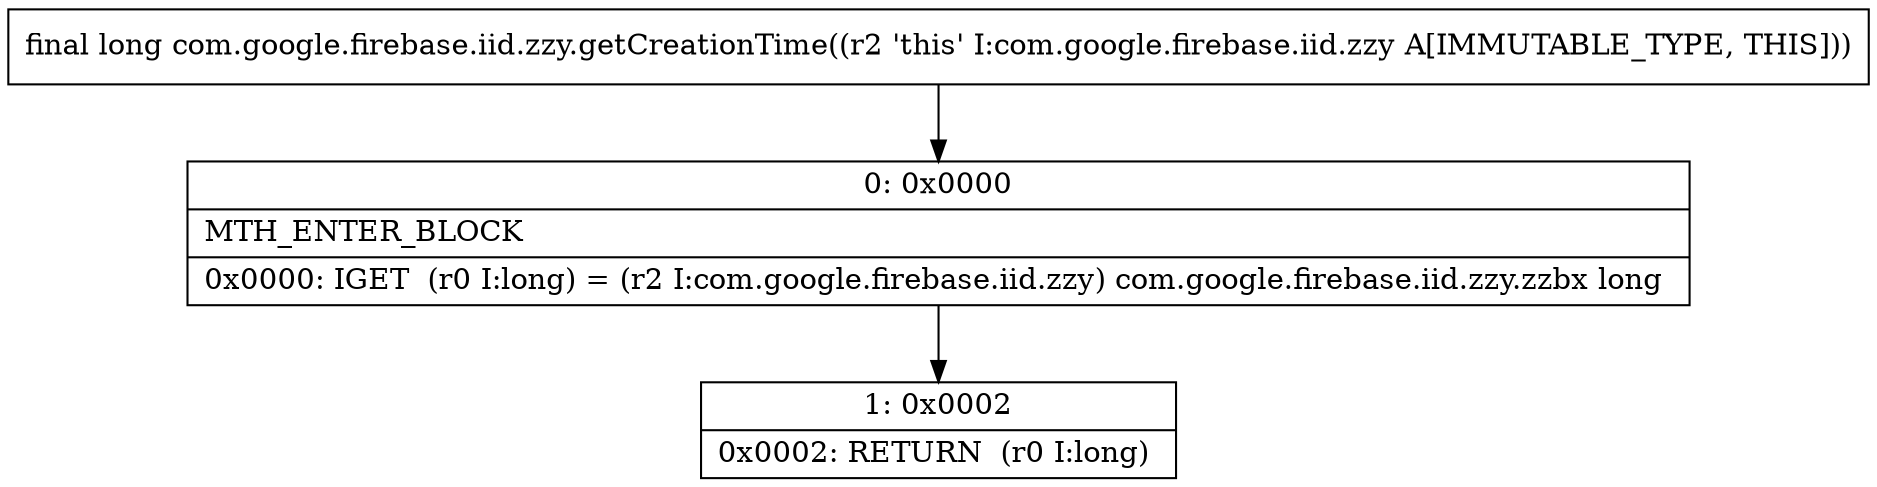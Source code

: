 digraph "CFG forcom.google.firebase.iid.zzy.getCreationTime()J" {
Node_0 [shape=record,label="{0\:\ 0x0000|MTH_ENTER_BLOCK\l|0x0000: IGET  (r0 I:long) = (r2 I:com.google.firebase.iid.zzy) com.google.firebase.iid.zzy.zzbx long \l}"];
Node_1 [shape=record,label="{1\:\ 0x0002|0x0002: RETURN  (r0 I:long) \l}"];
MethodNode[shape=record,label="{final long com.google.firebase.iid.zzy.getCreationTime((r2 'this' I:com.google.firebase.iid.zzy A[IMMUTABLE_TYPE, THIS])) }"];
MethodNode -> Node_0;
Node_0 -> Node_1;
}

